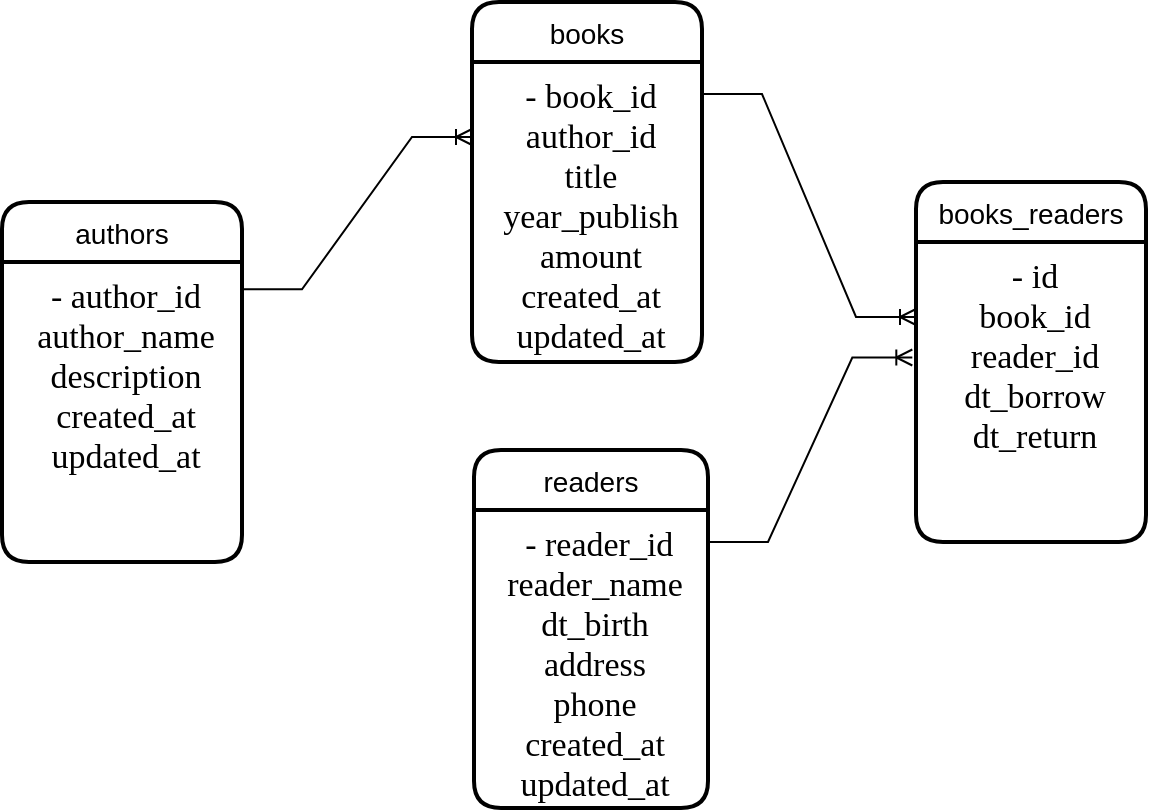<mxfile version="21.2.3" type="device">
  <diagram id="UOVXJTD6RmBBbfAgJGQj" name="Страница 1">
    <mxGraphModel dx="1050" dy="549" grid="1" gridSize="10" guides="1" tooltips="1" connect="1" arrows="1" fold="1" page="1" pageScale="1" pageWidth="1169" pageHeight="827" math="0" shadow="0">
      <root>
        <mxCell id="0" />
        <mxCell id="1" parent="0" />
        <mxCell id="QvfcFUo4orz4mfgFbmFM-1" value="authors" style="swimlane;childLayout=stackLayout;horizontal=1;startSize=30;horizontalStack=0;rounded=1;fontSize=14;fontStyle=0;strokeWidth=2;resizeParent=0;resizeLast=1;shadow=0;dashed=0;align=center;" parent="1" vertex="1">
          <mxGeometry x="150" y="200" width="120" height="180" as="geometry" />
        </mxCell>
        <mxCell id="QvfcFUo4orz4mfgFbmFM-2" value="- author_id&#xa;author_name&#xa;description&#xa;created_at&#xa;updated_at" style="align=center;strokeColor=none;fillColor=none;spacingLeft=4;fontSize=17;verticalAlign=top;resizable=0;rotatable=0;part=1;fontStyle=0;fontFamily=Times New Roman;" parent="QvfcFUo4orz4mfgFbmFM-1" vertex="1">
          <mxGeometry y="30" width="120" height="150" as="geometry" />
        </mxCell>
        <mxCell id="QvfcFUo4orz4mfgFbmFM-8" value="books" style="swimlane;childLayout=stackLayout;horizontal=1;startSize=30;horizontalStack=0;rounded=1;fontSize=14;fontStyle=0;strokeWidth=2;resizeParent=0;resizeLast=1;shadow=0;dashed=0;align=center;" parent="1" vertex="1">
          <mxGeometry x="385" y="100" width="115" height="180" as="geometry" />
        </mxCell>
        <mxCell id="QvfcFUo4orz4mfgFbmFM-9" value="- book_id&#xa;author_id&#xa;title&#xa;year_publish&#xa;amount&#xa;created_at&#xa;updated_at&#xa;&#xa;" style="align=center;strokeColor=none;fillColor=none;spacingLeft=4;fontSize=17;verticalAlign=top;resizable=0;rotatable=0;part=1;fontStyle=0;fontFamily=Times New Roman;" parent="QvfcFUo4orz4mfgFbmFM-8" vertex="1">
          <mxGeometry y="30" width="115" height="150" as="geometry" />
        </mxCell>
        <mxCell id="QvfcFUo4orz4mfgFbmFM-10" value="readers" style="swimlane;childLayout=stackLayout;horizontal=1;startSize=30;horizontalStack=0;rounded=1;fontSize=14;fontStyle=0;strokeWidth=2;resizeParent=0;resizeLast=1;shadow=0;dashed=0;align=center;" parent="1" vertex="1">
          <mxGeometry x="386" y="324" width="117" height="179" as="geometry" />
        </mxCell>
        <mxCell id="QvfcFUo4orz4mfgFbmFM-11" value=" - reader_id&#xa;reader_name&#xa;dt_birth&#xa;address&#xa;phone&#xa;created_at&#xa;updated_at&#xa;" style="align=center;strokeColor=none;fillColor=none;spacingLeft=4;fontSize=17;verticalAlign=top;resizable=0;rotatable=0;part=1;fontStyle=0;fontFamily=Times New Roman;" parent="QvfcFUo4orz4mfgFbmFM-10" vertex="1">
          <mxGeometry y="30" width="117" height="149" as="geometry" />
        </mxCell>
        <mxCell id="QvfcFUo4orz4mfgFbmFM-13" value="" style="edgeStyle=entityRelationEdgeStyle;fontSize=12;html=1;endArrow=ERoneToMany;rounded=0;fontFamily=Times New Roman;exitX=1;exitY=0.091;exitDx=0;exitDy=0;exitPerimeter=0;entryX=0;entryY=0.25;entryDx=0;entryDy=0;" parent="1" source="QvfcFUo4orz4mfgFbmFM-2" target="QvfcFUo4orz4mfgFbmFM-9" edge="1">
          <mxGeometry width="100" height="100" relative="1" as="geometry">
            <mxPoint x="480" y="330" as="sourcePoint" />
            <mxPoint x="580" y="230" as="targetPoint" />
          </mxGeometry>
        </mxCell>
        <mxCell id="58-Q8f6bd0ejPhVFywtP-4" value="books_readers" style="swimlane;childLayout=stackLayout;horizontal=1;startSize=30;horizontalStack=0;rounded=1;fontSize=14;fontStyle=0;strokeWidth=2;resizeParent=0;resizeLast=1;shadow=0;dashed=0;align=center;" vertex="1" parent="1">
          <mxGeometry x="607" y="190" width="115" height="180" as="geometry" />
        </mxCell>
        <mxCell id="58-Q8f6bd0ejPhVFywtP-5" value="- id&#xa;book_id&#xa;reader_id&#xa;dt_borrow&#xa;dt_return&#xa;" style="align=center;strokeColor=none;fillColor=none;spacingLeft=4;fontSize=17;verticalAlign=top;resizable=0;rotatable=0;part=1;fontStyle=0;fontFamily=Times New Roman;" vertex="1" parent="58-Q8f6bd0ejPhVFywtP-4">
          <mxGeometry y="30" width="115" height="150" as="geometry" />
        </mxCell>
        <mxCell id="58-Q8f6bd0ejPhVFywtP-6" value="" style="edgeStyle=entityRelationEdgeStyle;fontSize=12;html=1;endArrow=ERoneToMany;rounded=0;fontFamily=Times New Roman;exitX=1;exitY=0.091;exitDx=0;exitDy=0;exitPerimeter=0;entryX=0;entryY=0.25;entryDx=0;entryDy=0;" edge="1" parent="1" target="58-Q8f6bd0ejPhVFywtP-5">
          <mxGeometry width="100" height="100" relative="1" as="geometry">
            <mxPoint x="500" y="146" as="sourcePoint" />
            <mxPoint x="600" y="260" as="targetPoint" />
          </mxGeometry>
        </mxCell>
        <mxCell id="58-Q8f6bd0ejPhVFywtP-7" value="" style="edgeStyle=entityRelationEdgeStyle;fontSize=12;html=1;endArrow=ERoneToMany;rounded=0;fontFamily=Times New Roman;exitX=1;exitY=0.091;exitDx=0;exitDy=0;exitPerimeter=0;entryX=-0.016;entryY=0.385;entryDx=0;entryDy=0;entryPerimeter=0;" edge="1" parent="1" target="58-Q8f6bd0ejPhVFywtP-5">
          <mxGeometry width="100" height="100" relative="1" as="geometry">
            <mxPoint x="503" y="370" as="sourcePoint" />
            <mxPoint x="618" y="294" as="targetPoint" />
          </mxGeometry>
        </mxCell>
      </root>
    </mxGraphModel>
  </diagram>
</mxfile>
